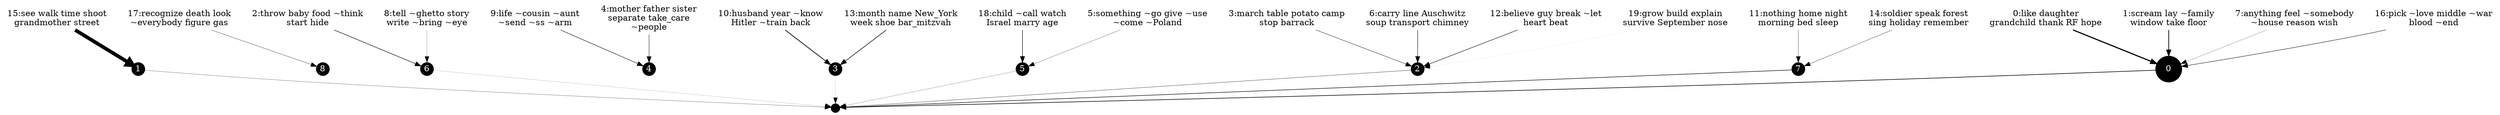 strict digraph {
	node [shape=point];
	n1_0 -> n2_0 [penwidth=0.93];
	n0_0 -> n1_0 [penwidth=1.87];
	n0_1 -> n1_0 [penwidth=1.16];
	n0_7 -> n1_0 [penwidth=0.23];
	n0_15 -> n1_1 [penwidth=5.95];
	n0_16 -> n1_0 [penwidth=0.62];
	n0_17 -> n1_8 [penwidth=0.39];
	n1_1 -> n2_0 [penwidth=0.30];
	n0_2 -> n1_6 [penwidth=0.75];
	n0_9 -> n1_4 [penwidth=0.66];
	n0_10 -> n1_3 [penwidth=1.13];
	n0_13 -> n1_3 [penwidth=0.87];
	n0_18 -> n1_5 [penwidth=0.77];
	n1_2 -> n2_0 [penwidth=0.42];
	n0_3 -> n1_2 [penwidth=0.51];
	n0_6 -> n1_2 [penwidth=0.66];
	n0_12 -> n1_2 [penwidth=0.67];
	n0_19 -> n1_2 [penwidth=0.04];
	n1_3 -> n2_0 [penwidth=0.09];
	n1_4 -> n2_0 [penwidth=0.02];
	n0_4 -> n1_4 [penwidth=0.59];
	n1_5 -> n2_0 [penwidth=0.22];
	n0_5 -> n1_5 [penwidth=0.29];
	n1_6 -> n2_0 [penwidth=0.13];
	n0_8 -> n1_6 [penwidth=0.23];
	n1_7 -> n2_0 [penwidth=0.79];
	n0_11 -> n1_7 [penwidth=0.37];
	n0_14 -> n1_7 [penwidth=0.39];
	n1_8 -> n2_0 [penwidth=0.01];
	n1_0 [shape=circle,margin="0,0",style=filled,fillcolor=black,fontcolor=white,height=0.60,label="0"]
	n0_0 [label="0:like daughter
grandchild thank RF hope",shape=none,fontcolor="black"]
	n0_1 [label="1:scream lay ~family
window take floor",shape=none,fontcolor="black"]
	n0_7 [label="7:anything feel ~somebody
~house reason wish",shape=none,fontcolor="black"]
	n0_15 [label="15:see walk time shoot
grandmother street",shape=none,fontcolor="black"]
	n0_16 [label="16:pick ~love middle ~war
blood ~end",shape=none,fontcolor="black"]
	n0_17 [label="17:recognize death look
~everybody figure gas",shape=none,fontcolor="black"]
	n1_1 [shape=circle,margin="0,0",style=filled,fillcolor=black,fontcolor=white,height=0.28,label="1"]
	n0_2 [label="2:throw baby food ~think
start hide",shape=none,fontcolor="black"]
	n0_9 [label="9:life ~cousin ~aunt
~send ~ss ~arm",shape=none,fontcolor="black"]
	n0_10 [label="10:husband year ~know
Hitler ~train back",shape=none,fontcolor="black"]
	n0_13 [label="13:month name New_York
week shoe bar_mitzvah",shape=none,fontcolor="black"]
	n0_18 [label="18:child ~call watch
Israel marry age",shape=none,fontcolor="black"]
	n1_2 [shape=circle,margin="0,0",style=filled,fillcolor=black,fontcolor=white,height=0.16,label="2"]
	n0_3 [label="3:march table potato camp
stop barrack",shape=none,fontcolor="black"]
	n0_6 [label="6:carry line Auschwitz
soup transport chimney",shape=none,fontcolor="black"]
	n0_12 [label="12:believe guy break ~let
heart beat",shape=none,fontcolor="black"]
	n0_19 [label="19:grow build explain
survive September nose",shape=none,fontcolor="black"]
	n1_3 [shape=circle,margin="0,0",style=filled,fillcolor=black,fontcolor=white,height=0.12,label="3"]
	n1_4 [shape=circle,margin="0,0",style=filled,fillcolor=black,fontcolor=white,height=0.05,label="4"]
	n0_4 [label="4:mother father sister
separate take_care
~people",shape=none,fontcolor="black"]
	n1_5 [shape=circle,margin="0,0",style=filled,fillcolor=black,fontcolor=white,height=0.03,label="5"]
	n0_5 [label="5:something ~go give ~use
~come ~Poland",shape=none,fontcolor="black"]
	n1_6 [shape=circle,margin="0,0",style=filled,fillcolor=black,fontcolor=white,height=0.02,label="6"]
	n0_8 [label="8:tell ~ghetto story
write ~bring ~eye",shape=none,fontcolor="black"]
	n1_7 [shape=circle,margin="0,0",style=filled,fillcolor=black,fontcolor=white,height=0.02,label="7"]
	n0_11 [label="11:nothing home night
morning bed sleep",shape=none,fontcolor="black"]
	n0_14 [label="14:soldier speak forest
sing holiday remember",shape=none,fontcolor="black"]
	n1_8 [shape=circle,margin="0,0",style=filled,fillcolor=black,fontcolor=white,height=0.00,label="8"]
	n2_0 [shape=point,height=0.20]
}